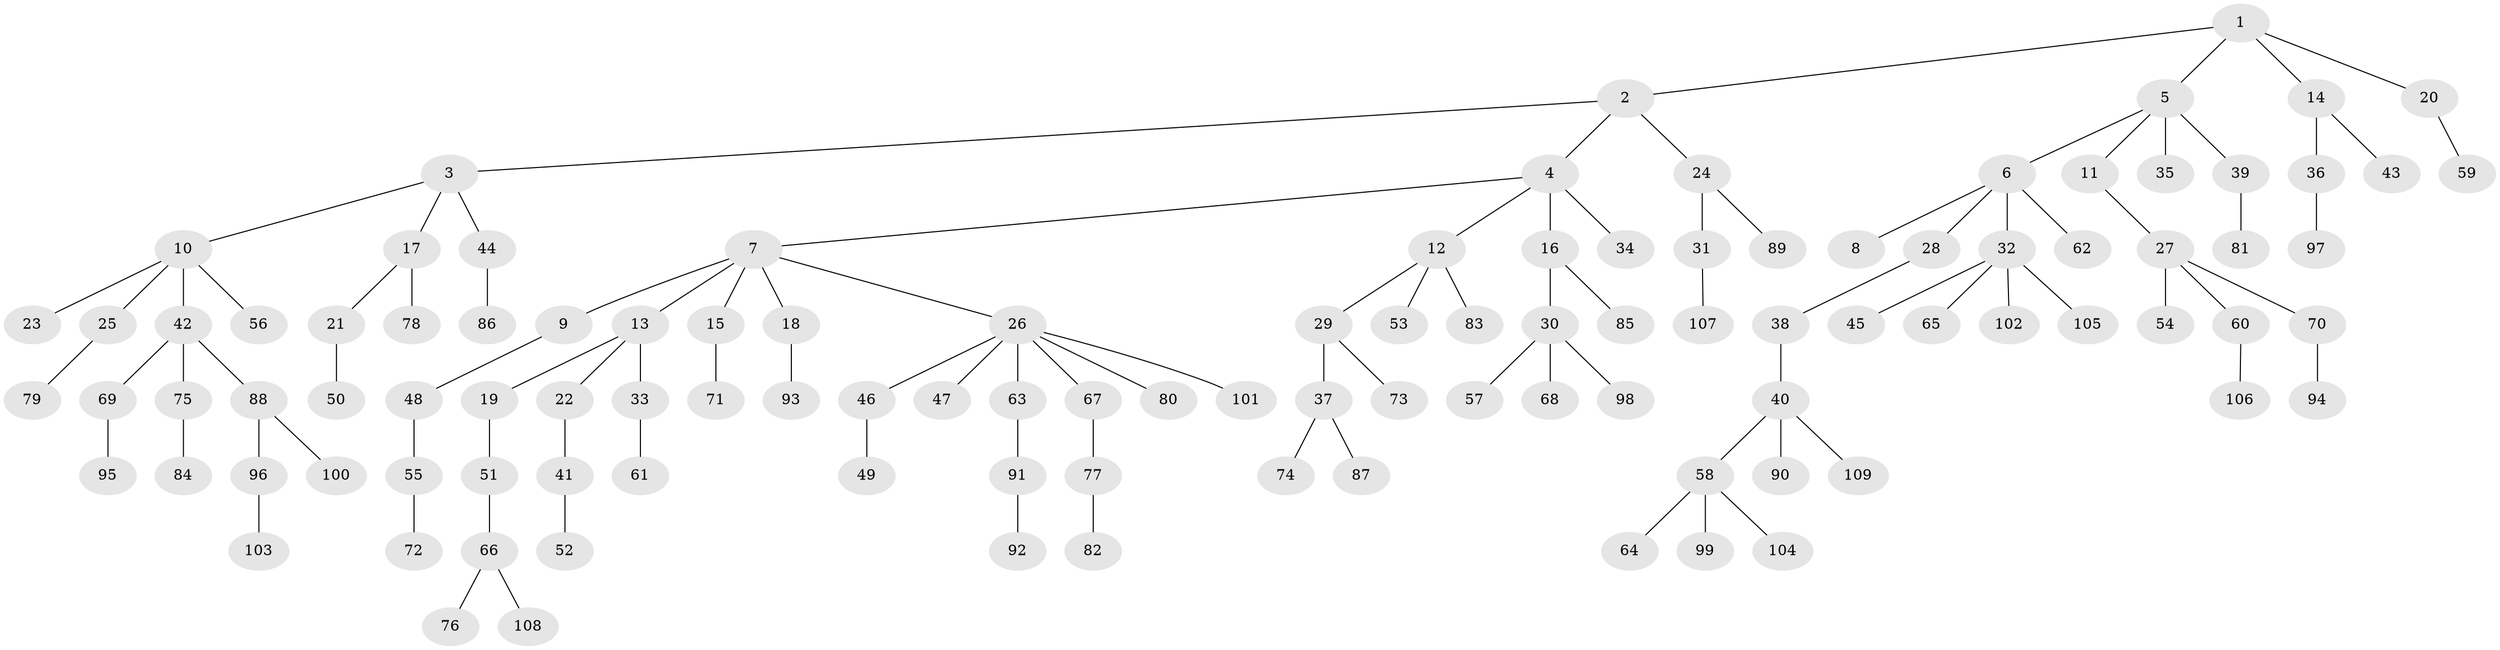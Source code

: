 // coarse degree distribution, {5: 0.0273972602739726, 7: 0.0273972602739726, 4: 0.0684931506849315, 6: 0.0410958904109589, 2: 0.1780821917808219, 3: 0.0547945205479452, 1: 0.6027397260273972}
// Generated by graph-tools (version 1.1) at 2025/42/03/06/25 10:42:03]
// undirected, 109 vertices, 108 edges
graph export_dot {
graph [start="1"]
  node [color=gray90,style=filled];
  1;
  2;
  3;
  4;
  5;
  6;
  7;
  8;
  9;
  10;
  11;
  12;
  13;
  14;
  15;
  16;
  17;
  18;
  19;
  20;
  21;
  22;
  23;
  24;
  25;
  26;
  27;
  28;
  29;
  30;
  31;
  32;
  33;
  34;
  35;
  36;
  37;
  38;
  39;
  40;
  41;
  42;
  43;
  44;
  45;
  46;
  47;
  48;
  49;
  50;
  51;
  52;
  53;
  54;
  55;
  56;
  57;
  58;
  59;
  60;
  61;
  62;
  63;
  64;
  65;
  66;
  67;
  68;
  69;
  70;
  71;
  72;
  73;
  74;
  75;
  76;
  77;
  78;
  79;
  80;
  81;
  82;
  83;
  84;
  85;
  86;
  87;
  88;
  89;
  90;
  91;
  92;
  93;
  94;
  95;
  96;
  97;
  98;
  99;
  100;
  101;
  102;
  103;
  104;
  105;
  106;
  107;
  108;
  109;
  1 -- 2;
  1 -- 5;
  1 -- 14;
  1 -- 20;
  2 -- 3;
  2 -- 4;
  2 -- 24;
  3 -- 10;
  3 -- 17;
  3 -- 44;
  4 -- 7;
  4 -- 12;
  4 -- 16;
  4 -- 34;
  5 -- 6;
  5 -- 11;
  5 -- 35;
  5 -- 39;
  6 -- 8;
  6 -- 28;
  6 -- 32;
  6 -- 62;
  7 -- 9;
  7 -- 13;
  7 -- 15;
  7 -- 18;
  7 -- 26;
  9 -- 48;
  10 -- 23;
  10 -- 25;
  10 -- 42;
  10 -- 56;
  11 -- 27;
  12 -- 29;
  12 -- 53;
  12 -- 83;
  13 -- 19;
  13 -- 22;
  13 -- 33;
  14 -- 36;
  14 -- 43;
  15 -- 71;
  16 -- 30;
  16 -- 85;
  17 -- 21;
  17 -- 78;
  18 -- 93;
  19 -- 51;
  20 -- 59;
  21 -- 50;
  22 -- 41;
  24 -- 31;
  24 -- 89;
  25 -- 79;
  26 -- 46;
  26 -- 47;
  26 -- 63;
  26 -- 67;
  26 -- 80;
  26 -- 101;
  27 -- 54;
  27 -- 60;
  27 -- 70;
  28 -- 38;
  29 -- 37;
  29 -- 73;
  30 -- 57;
  30 -- 68;
  30 -- 98;
  31 -- 107;
  32 -- 45;
  32 -- 65;
  32 -- 102;
  32 -- 105;
  33 -- 61;
  36 -- 97;
  37 -- 74;
  37 -- 87;
  38 -- 40;
  39 -- 81;
  40 -- 58;
  40 -- 90;
  40 -- 109;
  41 -- 52;
  42 -- 69;
  42 -- 75;
  42 -- 88;
  44 -- 86;
  46 -- 49;
  48 -- 55;
  51 -- 66;
  55 -- 72;
  58 -- 64;
  58 -- 99;
  58 -- 104;
  60 -- 106;
  63 -- 91;
  66 -- 76;
  66 -- 108;
  67 -- 77;
  69 -- 95;
  70 -- 94;
  75 -- 84;
  77 -- 82;
  88 -- 96;
  88 -- 100;
  91 -- 92;
  96 -- 103;
}
